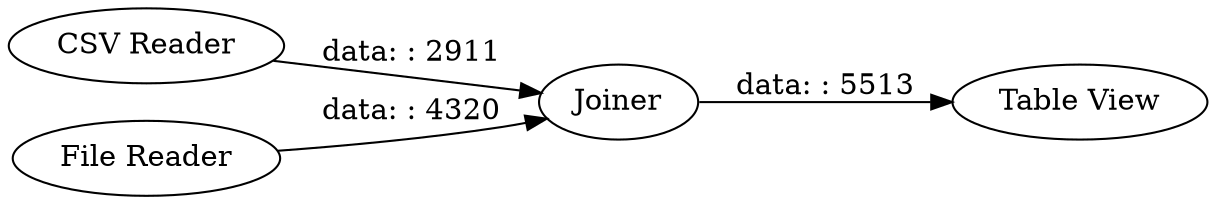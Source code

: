 digraph {
	"8950479834144167453_6" [label=Joiner]
	"8950479834144167453_9" [label="Table View"]
	"8950479834144167453_8" [label="CSV Reader"]
	"8950479834144167453_7" [label="File Reader"]
	"8950479834144167453_8" -> "8950479834144167453_6" [label="data: : 2911"]
	"8950479834144167453_6" -> "8950479834144167453_9" [label="data: : 5513"]
	"8950479834144167453_7" -> "8950479834144167453_6" [label="data: : 4320"]
	rankdir=LR
}
